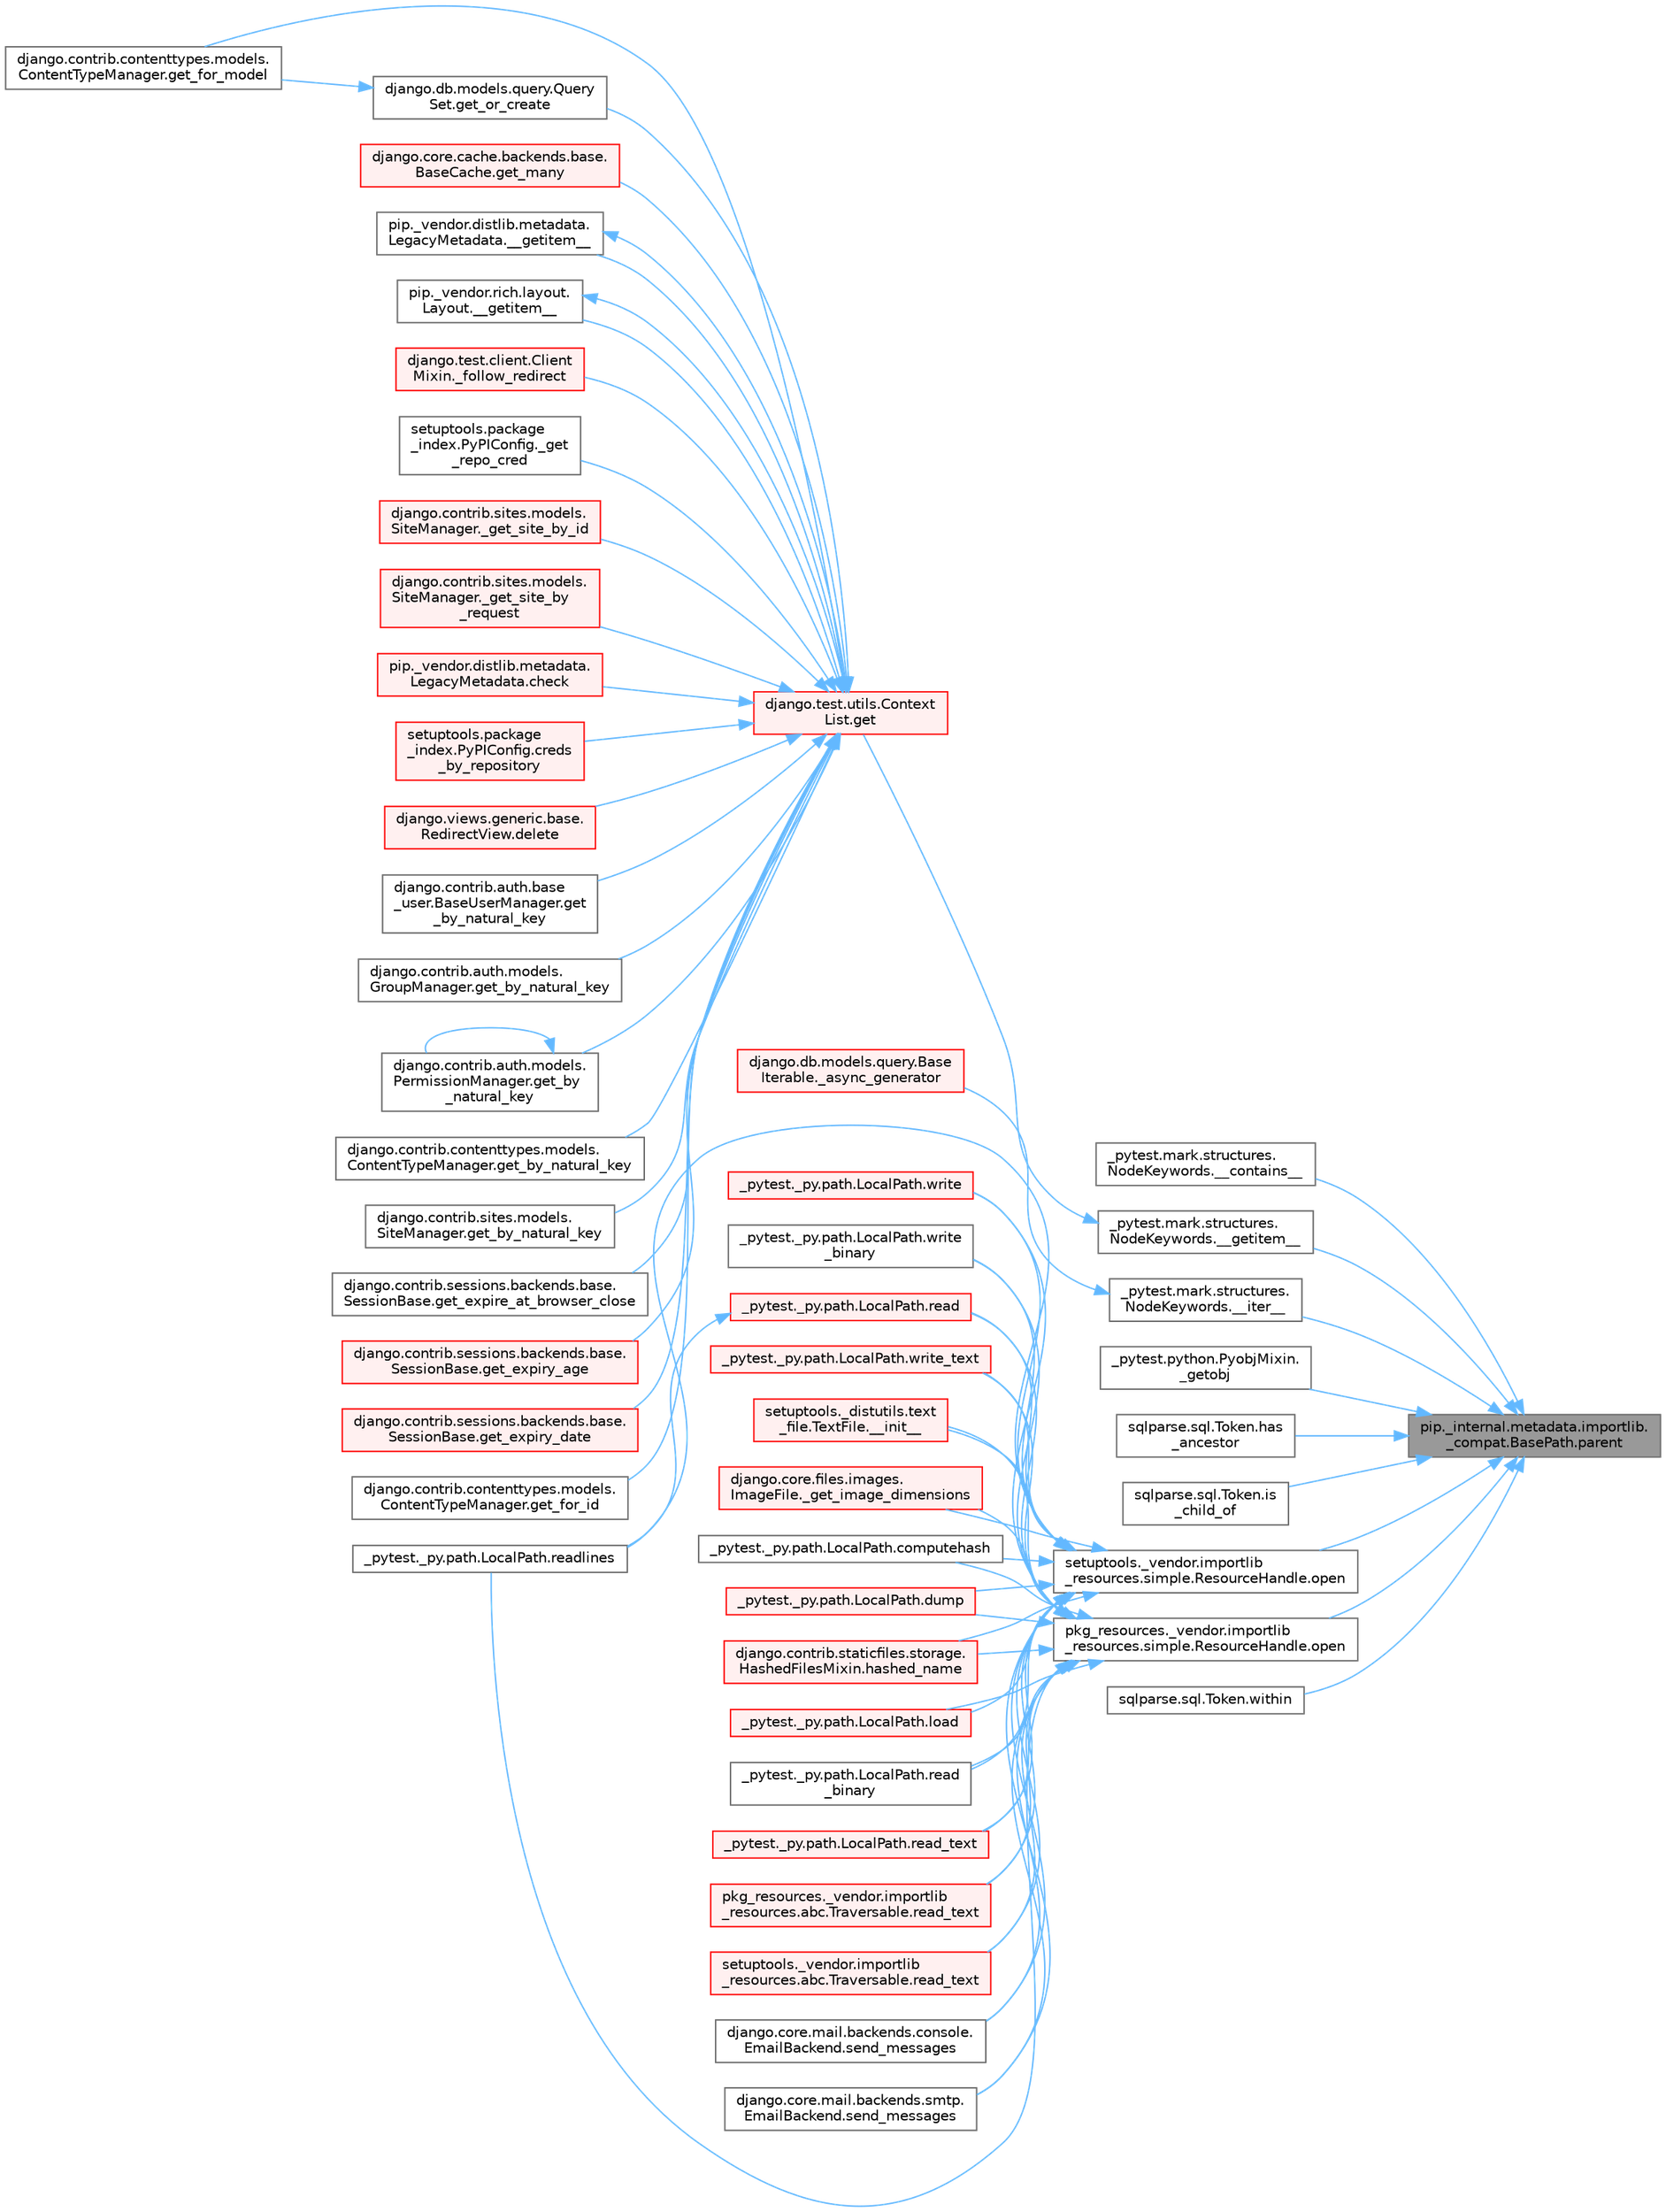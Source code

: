 digraph "pip._internal.metadata.importlib._compat.BasePath.parent"
{
 // LATEX_PDF_SIZE
  bgcolor="transparent";
  edge [fontname=Helvetica,fontsize=10,labelfontname=Helvetica,labelfontsize=10];
  node [fontname=Helvetica,fontsize=10,shape=box,height=0.2,width=0.4];
  rankdir="RL";
  Node1 [id="Node000001",label="pip._internal.metadata.importlib.\l_compat.BasePath.parent",height=0.2,width=0.4,color="gray40", fillcolor="grey60", style="filled", fontcolor="black",tooltip=" "];
  Node1 -> Node2 [id="edge1_Node000001_Node000002",dir="back",color="steelblue1",style="solid",tooltip=" "];
  Node2 [id="Node000002",label="_pytest.mark.structures.\lNodeKeywords.__contains__",height=0.2,width=0.4,color="grey40", fillcolor="white", style="filled",URL="$class__pytest_1_1mark_1_1structures_1_1_node_keywords.html#a99f7b4075c37b54491e2c0293fe67419",tooltip=" "];
  Node1 -> Node3 [id="edge2_Node000001_Node000003",dir="back",color="steelblue1",style="solid",tooltip=" "];
  Node3 [id="Node000003",label="_pytest.mark.structures.\lNodeKeywords.__getitem__",height=0.2,width=0.4,color="grey40", fillcolor="white", style="filled",URL="$class__pytest_1_1mark_1_1structures_1_1_node_keywords.html#a6c1cff932f4288e6e135fde7bb0a9de5",tooltip=" "];
  Node3 -> Node4 [id="edge3_Node000003_Node000004",dir="back",color="steelblue1",style="solid",tooltip=" "];
  Node4 [id="Node000004",label="django.test.utils.Context\lList.get",height=0.2,width=0.4,color="red", fillcolor="#FFF0F0", style="filled",URL="$classdjango_1_1test_1_1utils_1_1_context_list.html#a1797663a8ac92f44dcb9ad281a896842",tooltip=" "];
  Node4 -> Node5 [id="edge4_Node000004_Node000005",dir="back",color="steelblue1",style="solid",tooltip=" "];
  Node5 [id="Node000005",label="pip._vendor.distlib.metadata.\lLegacyMetadata.__getitem__",height=0.2,width=0.4,color="grey40", fillcolor="white", style="filled",URL="$classpip_1_1__vendor_1_1distlib_1_1metadata_1_1_legacy_metadata.html#a4bbfa90e12a85ff919edb328c979731c",tooltip=" "];
  Node5 -> Node4 [id="edge5_Node000005_Node000004",dir="back",color="steelblue1",style="solid",tooltip=" "];
  Node4 -> Node6 [id="edge6_Node000004_Node000006",dir="back",color="steelblue1",style="solid",tooltip=" "];
  Node6 [id="Node000006",label="pip._vendor.rich.layout.\lLayout.__getitem__",height=0.2,width=0.4,color="grey40", fillcolor="white", style="filled",URL="$classpip_1_1__vendor_1_1rich_1_1layout_1_1_layout.html#add0ab2d771b738c1d8f491d5fc922238",tooltip=" "];
  Node6 -> Node4 [id="edge7_Node000006_Node000004",dir="back",color="steelblue1",style="solid",tooltip=" "];
  Node4 -> Node7 [id="edge8_Node000004_Node000007",dir="back",color="steelblue1",style="solid",tooltip=" "];
  Node7 [id="Node000007",label="django.test.client.Client\lMixin._follow_redirect",height=0.2,width=0.4,color="red", fillcolor="#FFF0F0", style="filled",URL="$classdjango_1_1test_1_1client_1_1_client_mixin.html#a8ef9c674c0e06268a84a19666287c660",tooltip=" "];
  Node4 -> Node1786 [id="edge9_Node000004_Node001786",dir="back",color="steelblue1",style="solid",tooltip=" "];
  Node1786 [id="Node001786",label="setuptools.package\l_index.PyPIConfig._get\l_repo_cred",height=0.2,width=0.4,color="grey40", fillcolor="white", style="filled",URL="$classsetuptools_1_1package__index_1_1_py_p_i_config.html#ae131b3373b6208486cc5f156eaa7265a",tooltip=" "];
  Node4 -> Node1787 [id="edge10_Node000004_Node001787",dir="back",color="steelblue1",style="solid",tooltip=" "];
  Node1787 [id="Node001787",label="django.contrib.sites.models.\lSiteManager._get_site_by_id",height=0.2,width=0.4,color="red", fillcolor="#FFF0F0", style="filled",URL="$classdjango_1_1contrib_1_1sites_1_1models_1_1_site_manager.html#aa2caa86610079c1d43d51ecd4eeffdfd",tooltip=" "];
  Node4 -> Node1789 [id="edge11_Node000004_Node001789",dir="back",color="steelblue1",style="solid",tooltip=" "];
  Node1789 [id="Node001789",label="django.contrib.sites.models.\lSiteManager._get_site_by\l_request",height=0.2,width=0.4,color="red", fillcolor="#FFF0F0", style="filled",URL="$classdjango_1_1contrib_1_1sites_1_1models_1_1_site_manager.html#afe4ac1f1603e7bc2e95bd348c30e9d81",tooltip=" "];
  Node4 -> Node1790 [id="edge12_Node000004_Node001790",dir="back",color="steelblue1",style="solid",tooltip=" "];
  Node1790 [id="Node001790",label="pip._vendor.distlib.metadata.\lLegacyMetadata.check",height=0.2,width=0.4,color="red", fillcolor="#FFF0F0", style="filled",URL="$classpip_1_1__vendor_1_1distlib_1_1metadata_1_1_legacy_metadata.html#a9f3d75961911af2473c8092d354b3d85",tooltip=" "];
  Node4 -> Node1791 [id="edge13_Node000004_Node001791",dir="back",color="steelblue1",style="solid",tooltip=" "];
  Node1791 [id="Node001791",label="setuptools.package\l_index.PyPIConfig.creds\l_by_repository",height=0.2,width=0.4,color="red", fillcolor="#FFF0F0", style="filled",URL="$classsetuptools_1_1package__index_1_1_py_p_i_config.html#a277b3e89479d171582044b5f9eb920a0",tooltip=" "];
  Node4 -> Node1793 [id="edge14_Node000004_Node001793",dir="back",color="steelblue1",style="solid",tooltip=" "];
  Node1793 [id="Node001793",label="django.views.generic.base.\lRedirectView.delete",height=0.2,width=0.4,color="red", fillcolor="#FFF0F0", style="filled",URL="$classdjango_1_1views_1_1generic_1_1base_1_1_redirect_view.html#a7060a2e85ff141d1950dd42e436fb9f1",tooltip=" "];
  Node4 -> Node1794 [id="edge15_Node000004_Node001794",dir="back",color="steelblue1",style="solid",tooltip=" "];
  Node1794 [id="Node001794",label="django.contrib.auth.base\l_user.BaseUserManager.get\l_by_natural_key",height=0.2,width=0.4,color="grey40", fillcolor="white", style="filled",URL="$classdjango_1_1contrib_1_1auth_1_1base__user_1_1_base_user_manager.html#a9e0cf0e3651ecbe163d9f87b076b0bf9",tooltip=" "];
  Node4 -> Node1795 [id="edge16_Node000004_Node001795",dir="back",color="steelblue1",style="solid",tooltip=" "];
  Node1795 [id="Node001795",label="django.contrib.auth.models.\lGroupManager.get_by_natural_key",height=0.2,width=0.4,color="grey40", fillcolor="white", style="filled",URL="$classdjango_1_1contrib_1_1auth_1_1models_1_1_group_manager.html#af57a9a2ac1ef277ef6f1956f9d25293e",tooltip=" "];
  Node4 -> Node1796 [id="edge17_Node000004_Node001796",dir="back",color="steelblue1",style="solid",tooltip=" "];
  Node1796 [id="Node001796",label="django.contrib.auth.models.\lPermissionManager.get_by\l_natural_key",height=0.2,width=0.4,color="grey40", fillcolor="white", style="filled",URL="$classdjango_1_1contrib_1_1auth_1_1models_1_1_permission_manager.html#a27621698d1bd2b3a2d73dbcd84db0cc3",tooltip=" "];
  Node1796 -> Node1796 [id="edge18_Node001796_Node001796",dir="back",color="steelblue1",style="solid",tooltip=" "];
  Node4 -> Node1797 [id="edge19_Node000004_Node001797",dir="back",color="steelblue1",style="solid",tooltip=" "];
  Node1797 [id="Node001797",label="django.contrib.contenttypes.models.\lContentTypeManager.get_by_natural_key",height=0.2,width=0.4,color="grey40", fillcolor="white", style="filled",URL="$classdjango_1_1contrib_1_1contenttypes_1_1models_1_1_content_type_manager.html#aa19a7b03514cc1871e322fd5aeb2ecbe",tooltip=" "];
  Node4 -> Node1798 [id="edge20_Node000004_Node001798",dir="back",color="steelblue1",style="solid",tooltip=" "];
  Node1798 [id="Node001798",label="django.contrib.sites.models.\lSiteManager.get_by_natural_key",height=0.2,width=0.4,color="grey40", fillcolor="white", style="filled",URL="$classdjango_1_1contrib_1_1sites_1_1models_1_1_site_manager.html#aeb05076243fd13bbdb7e1fe18794269c",tooltip=" "];
  Node4 -> Node1799 [id="edge21_Node000004_Node001799",dir="back",color="steelblue1",style="solid",tooltip=" "];
  Node1799 [id="Node001799",label="django.contrib.sessions.backends.base.\lSessionBase.get_expire_at_browser_close",height=0.2,width=0.4,color="grey40", fillcolor="white", style="filled",URL="$classdjango_1_1contrib_1_1sessions_1_1backends_1_1base_1_1_session_base.html#a84c6c4afda960d505a1b2a7d3f97d75f",tooltip=" "];
  Node4 -> Node1800 [id="edge22_Node000004_Node001800",dir="back",color="steelblue1",style="solid",tooltip=" "];
  Node1800 [id="Node001800",label="django.contrib.sessions.backends.base.\lSessionBase.get_expiry_age",height=0.2,width=0.4,color="red", fillcolor="#FFF0F0", style="filled",URL="$classdjango_1_1contrib_1_1sessions_1_1backends_1_1base_1_1_session_base.html#af853871a0f2af33b0fd38d04e9296e01",tooltip=" "];
  Node4 -> Node1801 [id="edge23_Node000004_Node001801",dir="back",color="steelblue1",style="solid",tooltip=" "];
  Node1801 [id="Node001801",label="django.contrib.sessions.backends.base.\lSessionBase.get_expiry_date",height=0.2,width=0.4,color="red", fillcolor="#FFF0F0", style="filled",URL="$classdjango_1_1contrib_1_1sessions_1_1backends_1_1base_1_1_session_base.html#af87a5a48ca86a64f795e97f3529df849",tooltip=" "];
  Node4 -> Node1803 [id="edge24_Node000004_Node001803",dir="back",color="steelblue1",style="solid",tooltip=" "];
  Node1803 [id="Node001803",label="django.contrib.contenttypes.models.\lContentTypeManager.get_for_id",height=0.2,width=0.4,color="grey40", fillcolor="white", style="filled",URL="$classdjango_1_1contrib_1_1contenttypes_1_1models_1_1_content_type_manager.html#a4f41aa06163cf8140d954a9d9ac0e99f",tooltip=" "];
  Node4 -> Node681 [id="edge25_Node000004_Node000681",dir="back",color="steelblue1",style="solid",tooltip=" "];
  Node681 [id="Node000681",label="django.contrib.contenttypes.models.\lContentTypeManager.get_for_model",height=0.2,width=0.4,color="grey40", fillcolor="white", style="filled",URL="$classdjango_1_1contrib_1_1contenttypes_1_1models_1_1_content_type_manager.html#a1b89bc07df6111e44f749d556f96a414",tooltip=" "];
  Node4 -> Node1804 [id="edge26_Node000004_Node001804",dir="back",color="steelblue1",style="solid",tooltip=" "];
  Node1804 [id="Node001804",label="django.core.cache.backends.base.\lBaseCache.get_many",height=0.2,width=0.4,color="red", fillcolor="#FFF0F0", style="filled",URL="$classdjango_1_1core_1_1cache_1_1backends_1_1base_1_1_base_cache.html#a1d156ab9ced75cecfa673cbee3ac9053",tooltip=" "];
  Node4 -> Node680 [id="edge27_Node000004_Node000680",dir="back",color="steelblue1",style="solid",tooltip=" "];
  Node680 [id="Node000680",label="django.db.models.query.Query\lSet.get_or_create",height=0.2,width=0.4,color="grey40", fillcolor="white", style="filled",URL="$classdjango_1_1db_1_1models_1_1query_1_1_query_set.html#a0f727927ec4d1b9f3087b831cc911c59",tooltip=" "];
  Node680 -> Node681 [id="edge28_Node000680_Node000681",dir="back",color="steelblue1",style="solid",tooltip=" "];
  Node1 -> Node3181 [id="edge29_Node000001_Node003181",dir="back",color="steelblue1",style="solid",tooltip=" "];
  Node3181 [id="Node003181",label="_pytest.mark.structures.\lNodeKeywords.__iter__",height=0.2,width=0.4,color="grey40", fillcolor="white", style="filled",URL="$class__pytest_1_1mark_1_1structures_1_1_node_keywords.html#a002936d689eddd025531deb794ef8743",tooltip=" "];
  Node3181 -> Node56 [id="edge30_Node003181_Node000056",dir="back",color="steelblue1",style="solid",tooltip=" "];
  Node56 [id="Node000056",label="django.db.models.query.Base\lIterable._async_generator",height=0.2,width=0.4,color="red", fillcolor="#FFF0F0", style="filled",URL="$classdjango_1_1db_1_1models_1_1query_1_1_base_iterable.html#a3ecc2267976bc6628d1fe84d78355144",tooltip=" "];
  Node1 -> Node3182 [id="edge31_Node000001_Node003182",dir="back",color="steelblue1",style="solid",tooltip=" "];
  Node3182 [id="Node003182",label="_pytest.python.PyobjMixin.\l_getobj",height=0.2,width=0.4,color="grey40", fillcolor="white", style="filled",URL="$class__pytest_1_1python_1_1_pyobj_mixin.html#ae2b18e0b87a9a7c13c14a0d3d43b72d4",tooltip=" "];
  Node1 -> Node3183 [id="edge32_Node000001_Node003183",dir="back",color="steelblue1",style="solid",tooltip=" "];
  Node3183 [id="Node003183",label="sqlparse.sql.Token.has\l_ancestor",height=0.2,width=0.4,color="grey40", fillcolor="white", style="filled",URL="$classsqlparse_1_1sql_1_1_token.html#af3cd2df823fa565662405abd0d575fdc",tooltip=" "];
  Node1 -> Node3184 [id="edge33_Node000001_Node003184",dir="back",color="steelblue1",style="solid",tooltip=" "];
  Node3184 [id="Node003184",label="sqlparse.sql.Token.is\l_child_of",height=0.2,width=0.4,color="grey40", fillcolor="white", style="filled",URL="$classsqlparse_1_1sql_1_1_token.html#ae04d0ecadbbc7bcf902bf1ca1b33f1ef",tooltip=" "];
  Node1 -> Node2087 [id="edge34_Node000001_Node002087",dir="back",color="steelblue1",style="solid",tooltip=" "];
  Node2087 [id="Node002087",label="pkg_resources._vendor.importlib\l_resources.simple.ResourceHandle.open",height=0.2,width=0.4,color="grey40", fillcolor="white", style="filled",URL="$classpkg__resources_1_1__vendor_1_1importlib__resources_1_1simple_1_1_resource_handle.html#a1544d084d2972991077975104f50d515",tooltip=" "];
  Node2087 -> Node60 [id="edge35_Node002087_Node000060",dir="back",color="steelblue1",style="solid",tooltip=" "];
  Node60 [id="Node000060",label="setuptools._distutils.text\l_file.TextFile.__init__",height=0.2,width=0.4,color="red", fillcolor="#FFF0F0", style="filled",URL="$classsetuptools_1_1__distutils_1_1text__file_1_1_text_file.html#aeb26f34e394b4e658295391382cc8813",tooltip=" "];
  Node2087 -> Node92 [id="edge36_Node002087_Node000092",dir="back",color="steelblue1",style="solid",tooltip=" "];
  Node92 [id="Node000092",label="django.core.files.images.\lImageFile._get_image_dimensions",height=0.2,width=0.4,color="red", fillcolor="#FFF0F0", style="filled",URL="$classdjango_1_1core_1_1files_1_1images_1_1_image_file.html#a2832e2235f63c851f4652a4ea59ec924",tooltip=" "];
  Node2087 -> Node777 [id="edge37_Node002087_Node000777",dir="back",color="steelblue1",style="solid",tooltip=" "];
  Node777 [id="Node000777",label="_pytest._py.path.LocalPath.computehash",height=0.2,width=0.4,color="grey40", fillcolor="white", style="filled",URL="$class__pytest_1_1__py_1_1path_1_1_local_path.html#aa82d067bed26e6655d315d858254160b",tooltip=" "];
  Node2087 -> Node778 [id="edge38_Node002087_Node000778",dir="back",color="steelblue1",style="solid",tooltip=" "];
  Node778 [id="Node000778",label="_pytest._py.path.LocalPath.dump",height=0.2,width=0.4,color="red", fillcolor="#FFF0F0", style="filled",URL="$class__pytest_1_1__py_1_1path_1_1_local_path.html#a2f45e7b54f2823ed6746a19107ae68b4",tooltip=" "];
  Node2087 -> Node575 [id="edge39_Node002087_Node000575",dir="back",color="steelblue1",style="solid",tooltip=" "];
  Node575 [id="Node000575",label="django.contrib.staticfiles.storage.\lHashedFilesMixin.hashed_name",height=0.2,width=0.4,color="red", fillcolor="#FFF0F0", style="filled",URL="$classdjango_1_1contrib_1_1staticfiles_1_1storage_1_1_hashed_files_mixin.html#aa30283e5d1a2177cf975b44ae95e45e4",tooltip=" "];
  Node2087 -> Node780 [id="edge40_Node002087_Node000780",dir="back",color="steelblue1",style="solid",tooltip=" "];
  Node780 [id="Node000780",label="_pytest._py.path.LocalPath.load",height=0.2,width=0.4,color="red", fillcolor="#FFF0F0", style="filled",URL="$class__pytest_1_1__py_1_1path_1_1_local_path.html#a284b118886fe9a033c146647826faf72",tooltip=" "];
  Node2087 -> Node781 [id="edge41_Node002087_Node000781",dir="back",color="steelblue1",style="solid",tooltip=" "];
  Node781 [id="Node000781",label="_pytest._py.path.LocalPath.read",height=0.2,width=0.4,color="red", fillcolor="#FFF0F0", style="filled",URL="$class__pytest_1_1__py_1_1path_1_1_local_path.html#a8640b65f715ce8a258379deb78a68fd8",tooltip=" "];
  Node781 -> Node1068 [id="edge42_Node000781_Node001068",dir="back",color="steelblue1",style="solid",tooltip=" "];
  Node1068 [id="Node001068",label="_pytest._py.path.LocalPath.readlines",height=0.2,width=0.4,color="grey40", fillcolor="white", style="filled",URL="$class__pytest_1_1__py_1_1path_1_1_local_path.html#ab4ae86092b85919c6d43e793d049c3b3",tooltip=" "];
  Node2087 -> Node817 [id="edge43_Node002087_Node000817",dir="back",color="steelblue1",style="solid",tooltip=" "];
  Node817 [id="Node000817",label="_pytest._py.path.LocalPath.read\l_binary",height=0.2,width=0.4,color="grey40", fillcolor="white", style="filled",URL="$class__pytest_1_1__py_1_1path_1_1_local_path.html#adc47986c47c70f2b5889b85af157cd59",tooltip=" "];
  Node2087 -> Node818 [id="edge44_Node002087_Node000818",dir="back",color="steelblue1",style="solid",tooltip=" "];
  Node818 [id="Node000818",label="_pytest._py.path.LocalPath.read_text",height=0.2,width=0.4,color="red", fillcolor="#FFF0F0", style="filled",URL="$class__pytest_1_1__py_1_1path_1_1_local_path.html#aea3efa14b998c32e27f6604263858398",tooltip=" "];
  Node2087 -> Node1092 [id="edge45_Node002087_Node001092",dir="back",color="steelblue1",style="solid",tooltip=" "];
  Node1092 [id="Node001092",label="pkg_resources._vendor.importlib\l_resources.abc.Traversable.read_text",height=0.2,width=0.4,color="red", fillcolor="#FFF0F0", style="filled",URL="$classpkg__resources_1_1__vendor_1_1importlib__resources_1_1abc_1_1_traversable.html#a2fa0982edeea4b5f1a38953c1d81f10b",tooltip=" "];
  Node2087 -> Node1341 [id="edge46_Node002087_Node001341",dir="back",color="steelblue1",style="solid",tooltip=" "];
  Node1341 [id="Node001341",label="setuptools._vendor.importlib\l_resources.abc.Traversable.read_text",height=0.2,width=0.4,color="red", fillcolor="#FFF0F0", style="filled",URL="$classsetuptools_1_1__vendor_1_1importlib__resources_1_1abc_1_1_traversable.html#aee408e70fdcc58915b97b67f3dd981a3",tooltip=" "];
  Node2087 -> Node1068 [id="edge47_Node002087_Node001068",dir="back",color="steelblue1",style="solid",tooltip=" "];
  Node2087 -> Node1342 [id="edge48_Node002087_Node001342",dir="back",color="steelblue1",style="solid",tooltip=" "];
  Node1342 [id="Node001342",label="django.core.mail.backends.console.\lEmailBackend.send_messages",height=0.2,width=0.4,color="grey40", fillcolor="white", style="filled",URL="$classdjango_1_1core_1_1mail_1_1backends_1_1console_1_1_email_backend.html#ae3c7f922df87a228638e98cbb97a3deb",tooltip=" "];
  Node2087 -> Node1343 [id="edge49_Node002087_Node001343",dir="back",color="steelblue1",style="solid",tooltip=" "];
  Node1343 [id="Node001343",label="django.core.mail.backends.smtp.\lEmailBackend.send_messages",height=0.2,width=0.4,color="grey40", fillcolor="white", style="filled",URL="$classdjango_1_1core_1_1mail_1_1backends_1_1smtp_1_1_email_backend.html#a0d829964e867581b24047266e5c3dca6",tooltip=" "];
  Node2087 -> Node1344 [id="edge50_Node002087_Node001344",dir="back",color="steelblue1",style="solid",tooltip=" "];
  Node1344 [id="Node001344",label="_pytest._py.path.LocalPath.write",height=0.2,width=0.4,color="red", fillcolor="#FFF0F0", style="filled",URL="$class__pytest_1_1__py_1_1path_1_1_local_path.html#a8f782fcf3e7b991a42259724f3d25de2",tooltip=" "];
  Node2087 -> Node1345 [id="edge51_Node002087_Node001345",dir="back",color="steelblue1",style="solid",tooltip=" "];
  Node1345 [id="Node001345",label="_pytest._py.path.LocalPath.write\l_binary",height=0.2,width=0.4,color="grey40", fillcolor="white", style="filled",URL="$class__pytest_1_1__py_1_1path_1_1_local_path.html#a7534a4f27649c991dcbf86175776d5d9",tooltip=" "];
  Node2087 -> Node1346 [id="edge52_Node002087_Node001346",dir="back",color="steelblue1",style="solid",tooltip=" "];
  Node1346 [id="Node001346",label="_pytest._py.path.LocalPath.write_text",height=0.2,width=0.4,color="red", fillcolor="#FFF0F0", style="filled",URL="$class__pytest_1_1__py_1_1path_1_1_local_path.html#aa5dd623ba884ffb1a61b8a65bfb38d1f",tooltip=" "];
  Node1 -> Node2089 [id="edge53_Node000001_Node002089",dir="back",color="steelblue1",style="solid",tooltip=" "];
  Node2089 [id="Node002089",label="setuptools._vendor.importlib\l_resources.simple.ResourceHandle.open",height=0.2,width=0.4,color="grey40", fillcolor="white", style="filled",URL="$classsetuptools_1_1__vendor_1_1importlib__resources_1_1simple_1_1_resource_handle.html#abbfb7b16f37e2ab8a50ba8b5f8259eea",tooltip=" "];
  Node2089 -> Node60 [id="edge54_Node002089_Node000060",dir="back",color="steelblue1",style="solid",tooltip=" "];
  Node2089 -> Node92 [id="edge55_Node002089_Node000092",dir="back",color="steelblue1",style="solid",tooltip=" "];
  Node2089 -> Node777 [id="edge56_Node002089_Node000777",dir="back",color="steelblue1",style="solid",tooltip=" "];
  Node2089 -> Node778 [id="edge57_Node002089_Node000778",dir="back",color="steelblue1",style="solid",tooltip=" "];
  Node2089 -> Node575 [id="edge58_Node002089_Node000575",dir="back",color="steelblue1",style="solid",tooltip=" "];
  Node2089 -> Node780 [id="edge59_Node002089_Node000780",dir="back",color="steelblue1",style="solid",tooltip=" "];
  Node2089 -> Node781 [id="edge60_Node002089_Node000781",dir="back",color="steelblue1",style="solid",tooltip=" "];
  Node2089 -> Node817 [id="edge61_Node002089_Node000817",dir="back",color="steelblue1",style="solid",tooltip=" "];
  Node2089 -> Node818 [id="edge62_Node002089_Node000818",dir="back",color="steelblue1",style="solid",tooltip=" "];
  Node2089 -> Node1092 [id="edge63_Node002089_Node001092",dir="back",color="steelblue1",style="solid",tooltip=" "];
  Node2089 -> Node1341 [id="edge64_Node002089_Node001341",dir="back",color="steelblue1",style="solid",tooltip=" "];
  Node2089 -> Node1068 [id="edge65_Node002089_Node001068",dir="back",color="steelblue1",style="solid",tooltip=" "];
  Node2089 -> Node1342 [id="edge66_Node002089_Node001342",dir="back",color="steelblue1",style="solid",tooltip=" "];
  Node2089 -> Node1343 [id="edge67_Node002089_Node001343",dir="back",color="steelblue1",style="solid",tooltip=" "];
  Node2089 -> Node1344 [id="edge68_Node002089_Node001344",dir="back",color="steelblue1",style="solid",tooltip=" "];
  Node2089 -> Node1345 [id="edge69_Node002089_Node001345",dir="back",color="steelblue1",style="solid",tooltip=" "];
  Node2089 -> Node1346 [id="edge70_Node002089_Node001346",dir="back",color="steelblue1",style="solid",tooltip=" "];
  Node1 -> Node3185 [id="edge71_Node000001_Node003185",dir="back",color="steelblue1",style="solid",tooltip=" "];
  Node3185 [id="Node003185",label="sqlparse.sql.Token.within",height=0.2,width=0.4,color="grey40", fillcolor="white", style="filled",URL="$classsqlparse_1_1sql_1_1_token.html#a75ba96fcee19efa8b15e655a4cb944af",tooltip=" "];
}
